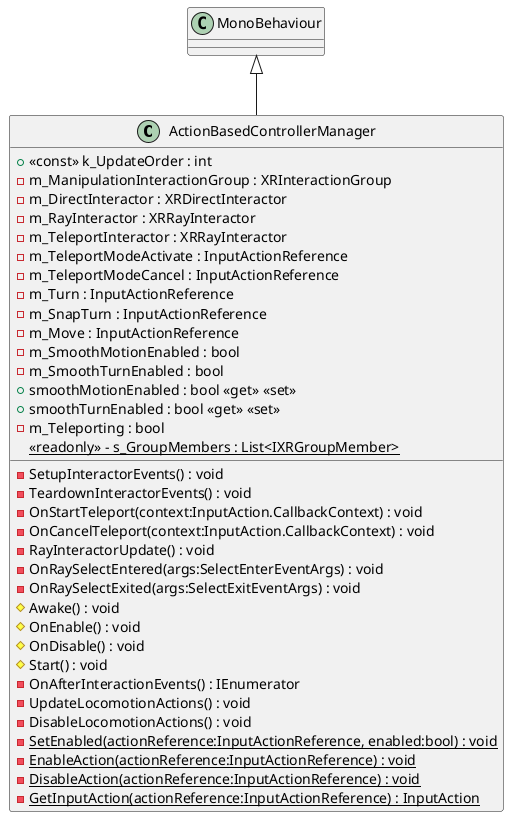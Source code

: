 @startuml
class ActionBasedControllerManager {
    + <<const>> k_UpdateOrder : int
    - m_ManipulationInteractionGroup : XRInteractionGroup
    - m_DirectInteractor : XRDirectInteractor
    - m_RayInteractor : XRRayInteractor
    - m_TeleportInteractor : XRRayInteractor
    - m_TeleportModeActivate : InputActionReference
    - m_TeleportModeCancel : InputActionReference
    - m_Turn : InputActionReference
    - m_SnapTurn : InputActionReference
    - m_Move : InputActionReference
    - m_SmoothMotionEnabled : bool
    - m_SmoothTurnEnabled : bool
    + smoothMotionEnabled : bool <<get>> <<set>>
    + smoothTurnEnabled : bool <<get>> <<set>>
    - m_Teleporting : bool
    {static} <<readonly>> - s_GroupMembers : List<IXRGroupMember>
    - SetupInteractorEvents() : void
    - TeardownInteractorEvents() : void
    - OnStartTeleport(context:InputAction.CallbackContext) : void
    - OnCancelTeleport(context:InputAction.CallbackContext) : void
    - RayInteractorUpdate() : void
    - OnRaySelectEntered(args:SelectEnterEventArgs) : void
    - OnRaySelectExited(args:SelectExitEventArgs) : void
    # Awake() : void
    # OnEnable() : void
    # OnDisable() : void
    # Start() : void
    - OnAfterInteractionEvents() : IEnumerator
    - UpdateLocomotionActions() : void
    - DisableLocomotionActions() : void
    {static} - SetEnabled(actionReference:InputActionReference, enabled:bool) : void
    {static} - EnableAction(actionReference:InputActionReference) : void
    {static} - DisableAction(actionReference:InputActionReference) : void
    {static} - GetInputAction(actionReference:InputActionReference) : InputAction
}
MonoBehaviour <|-- ActionBasedControllerManager
@enduml
